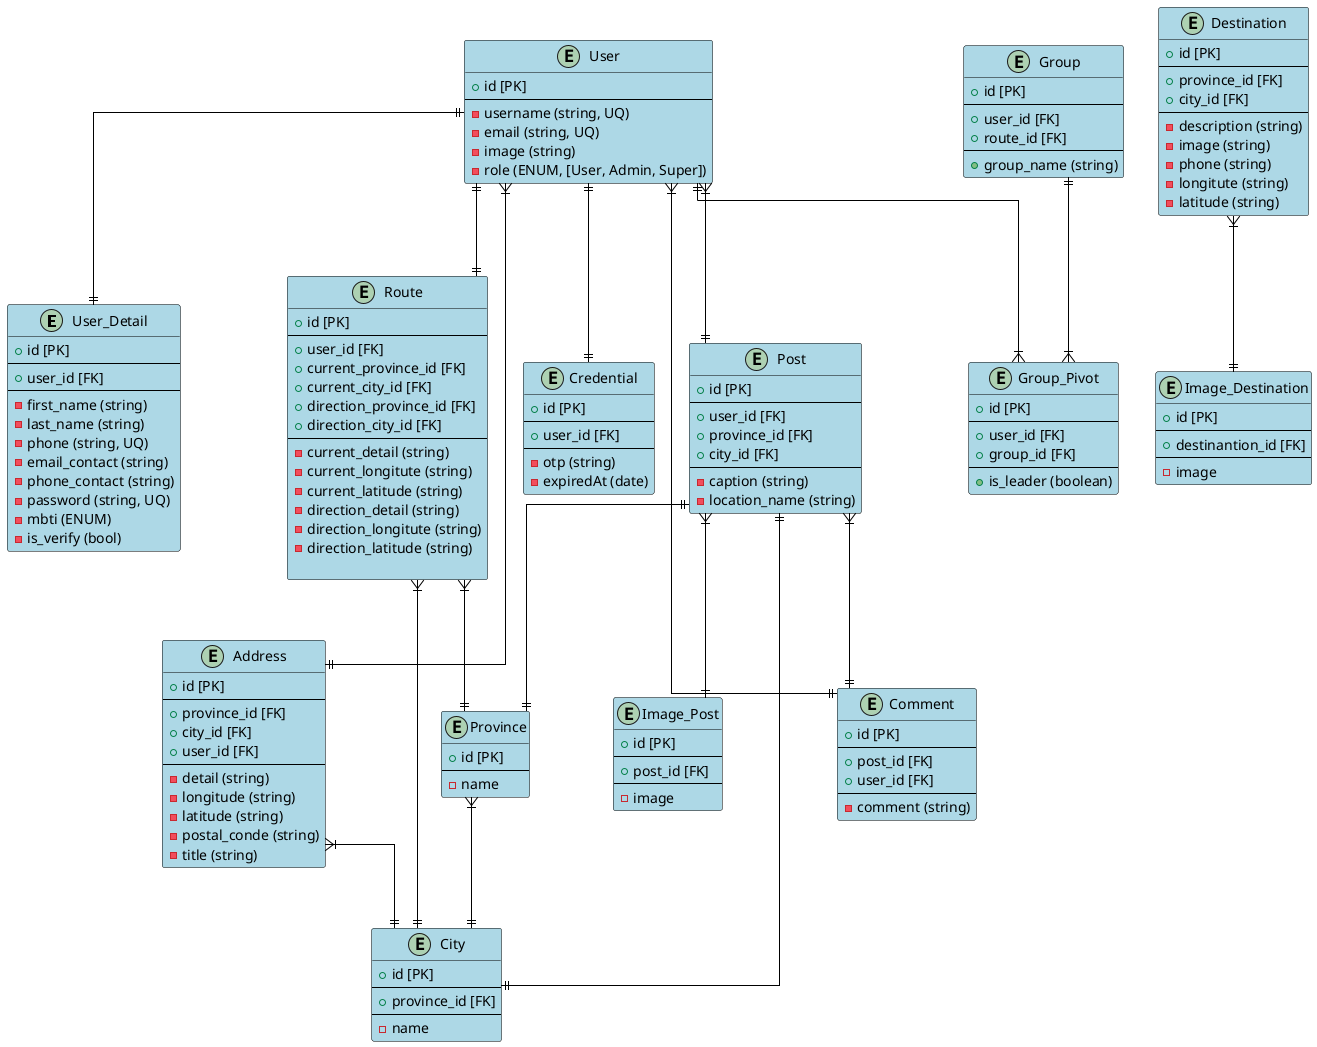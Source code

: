 @startuml database

' STYLE
skinparam class {
    BackgroundColor LightBlue
    BorderColor Black
}

skinparam arrow {
    Color Black
    FontSize 12
    FontStyle italic
}
skinparam linetype ortho

/' USER '/

entity "User_Detail" { 
/' V '/
  + id [PK]
  --
  + user_id [FK]
  --
  -first_name (string)
  -last_name (string)
  -phone (string, UQ)
  -email_contact (string)
  -phone_contact (string)
  -password (string, UQ)
  -mbti (ENUM)
  -is_verify (bool)
}

entity "User" {
/' V '/    
  + id [PK]
  --
  -username (string, UQ)
  -email (string, UQ)
  -image (string)
  -role (ENUM, [User, Admin, Super])
}

entity "Address" {
    /' V '/    
  + id [PK]
  --
  + province_id [FK]
  + city_id [FK]
  + user_id [FK]
  --
  -detail (string)
  -longitude (string)
  -latitude (string)
  -postal_conde (string)
  -title (string)
}

entity "Route"{
    /' V '/    
  + id [PK]
  --
  + user_id [FK]
  + current_province_id [FK]
  + current_city_id [FK]
  + direction_province_id [FK]
  + direction_city_id [FK]
  --
  -current_detail (string) 
  -current_longitute (string)
  -current_latitude (string)
  -direction_detail (string) 
  -direction_longitute (string)
  -direction_latitude (string)
   
}


entity "Credential" {
/' V '/    
  + id [PK]
  --
  + user_id [FK]
  --
  -otp (string)
  -expiredAt (date)
}

entity "Post" {
/' V '/    
  + id [PK]
  --
  + user_id [FK]
  + province_id [FK]
  + city_id [FK]
  --
  -caption (string)
  -location_name (string)
}

entity "Image_Post" {
/' V '/    
  + id [PK]
  --
  + post_id [FK] 
  --
  -image
}

entity "Comment" {
/' V '/    
  + id [PK]
  --
  + post_id [FK]
  + user_id [FK]
  --
  -comment (string)
}


/' LOCATION '/
entity "Province" {
/' V '/    
  + id [PK]
  --
  -name
}

entity "City" {
/' V '/    
  + id [PK]
  --
  + province_id [FK]
  --
  -name
}


/' ADMIN '/

entity "Destination" {
  + id [PK]
  --
  + province_id [FK]
  + city_id [FK]
  --
  -description (string) 
  -image (string)
  -phone (string)
  -longitute (string)
  -latitude (string)
}

entity "Image_Destination" {
  + id [PK]
  --
  + destinantion_id [FK]
  --
  -image
}

/' GROUP '/
entity "Group" {
  + id [PK]
  --
  + user_id [FK]
  + route_id [FK]
  --
  + group_name (string)
}

entity "Group_Pivot" {
  + id [PK]
  --
  + user_id [FK]
  + group_id [FK]
  --
  + is_leader (boolean)
}





/' RELATIONAL '/

' user
User ||--|{ Group_Pivot
Group ||--|{ Group_Pivot
User ||--|| User_Detail
User ||--|| Credential
User }|--|| Address
User ||--|| Route
Province }|--|| City
Route }|--|| City
Route }|--|| Province
Address }|--|| City
Post ||--|| Province
Post ||--|| City
User }|--||Post
Post }|--||Image_Post
Post }|--||Comment
User }|--|| Comment
Destination }|--||Image_Destination






@enduml

